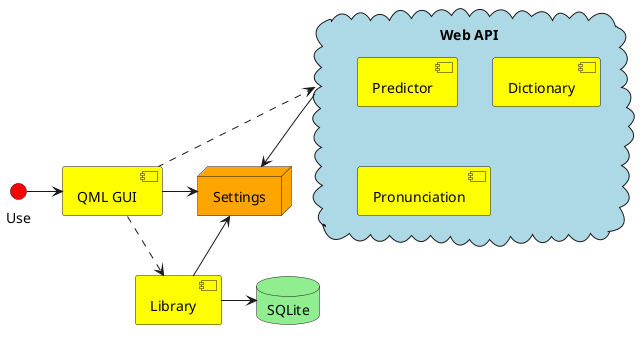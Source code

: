 @startuml

skinparam component {
  backgroundColor Yellow
}

skinparam cloud {
  backgroundColor Lightblue
}

skinparam database {
  backgroundColor Lightgreen
}

skinparam interface {
  backgroundColor Red
}

skinparam node {
  backgroundColor Orange
}

() Use as use
[QML GUI] as gui

[Library] as lib
database SQLite as db

node Settings as settings

cloud "Web API" as web {
  [Predictor]
  [Dictionary]
  [Pronunciation]
}

use -> gui
gui ..> lib
lib -> db

gui -> settings
web <.. gui
settings <- lib
settings <- web

@enduml
